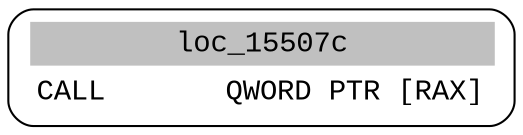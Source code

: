 digraph asm_graph {
1941 [
shape="Mrecord" fontname="Courier New"label =<<table border="0" cellborder="0" cellpadding="3"><tr><td align="center" colspan="2" bgcolor="grey">loc_15507c</td></tr><tr><td align="left">CALL       QWORD PTR [RAX]</td></tr></table>> ];
}